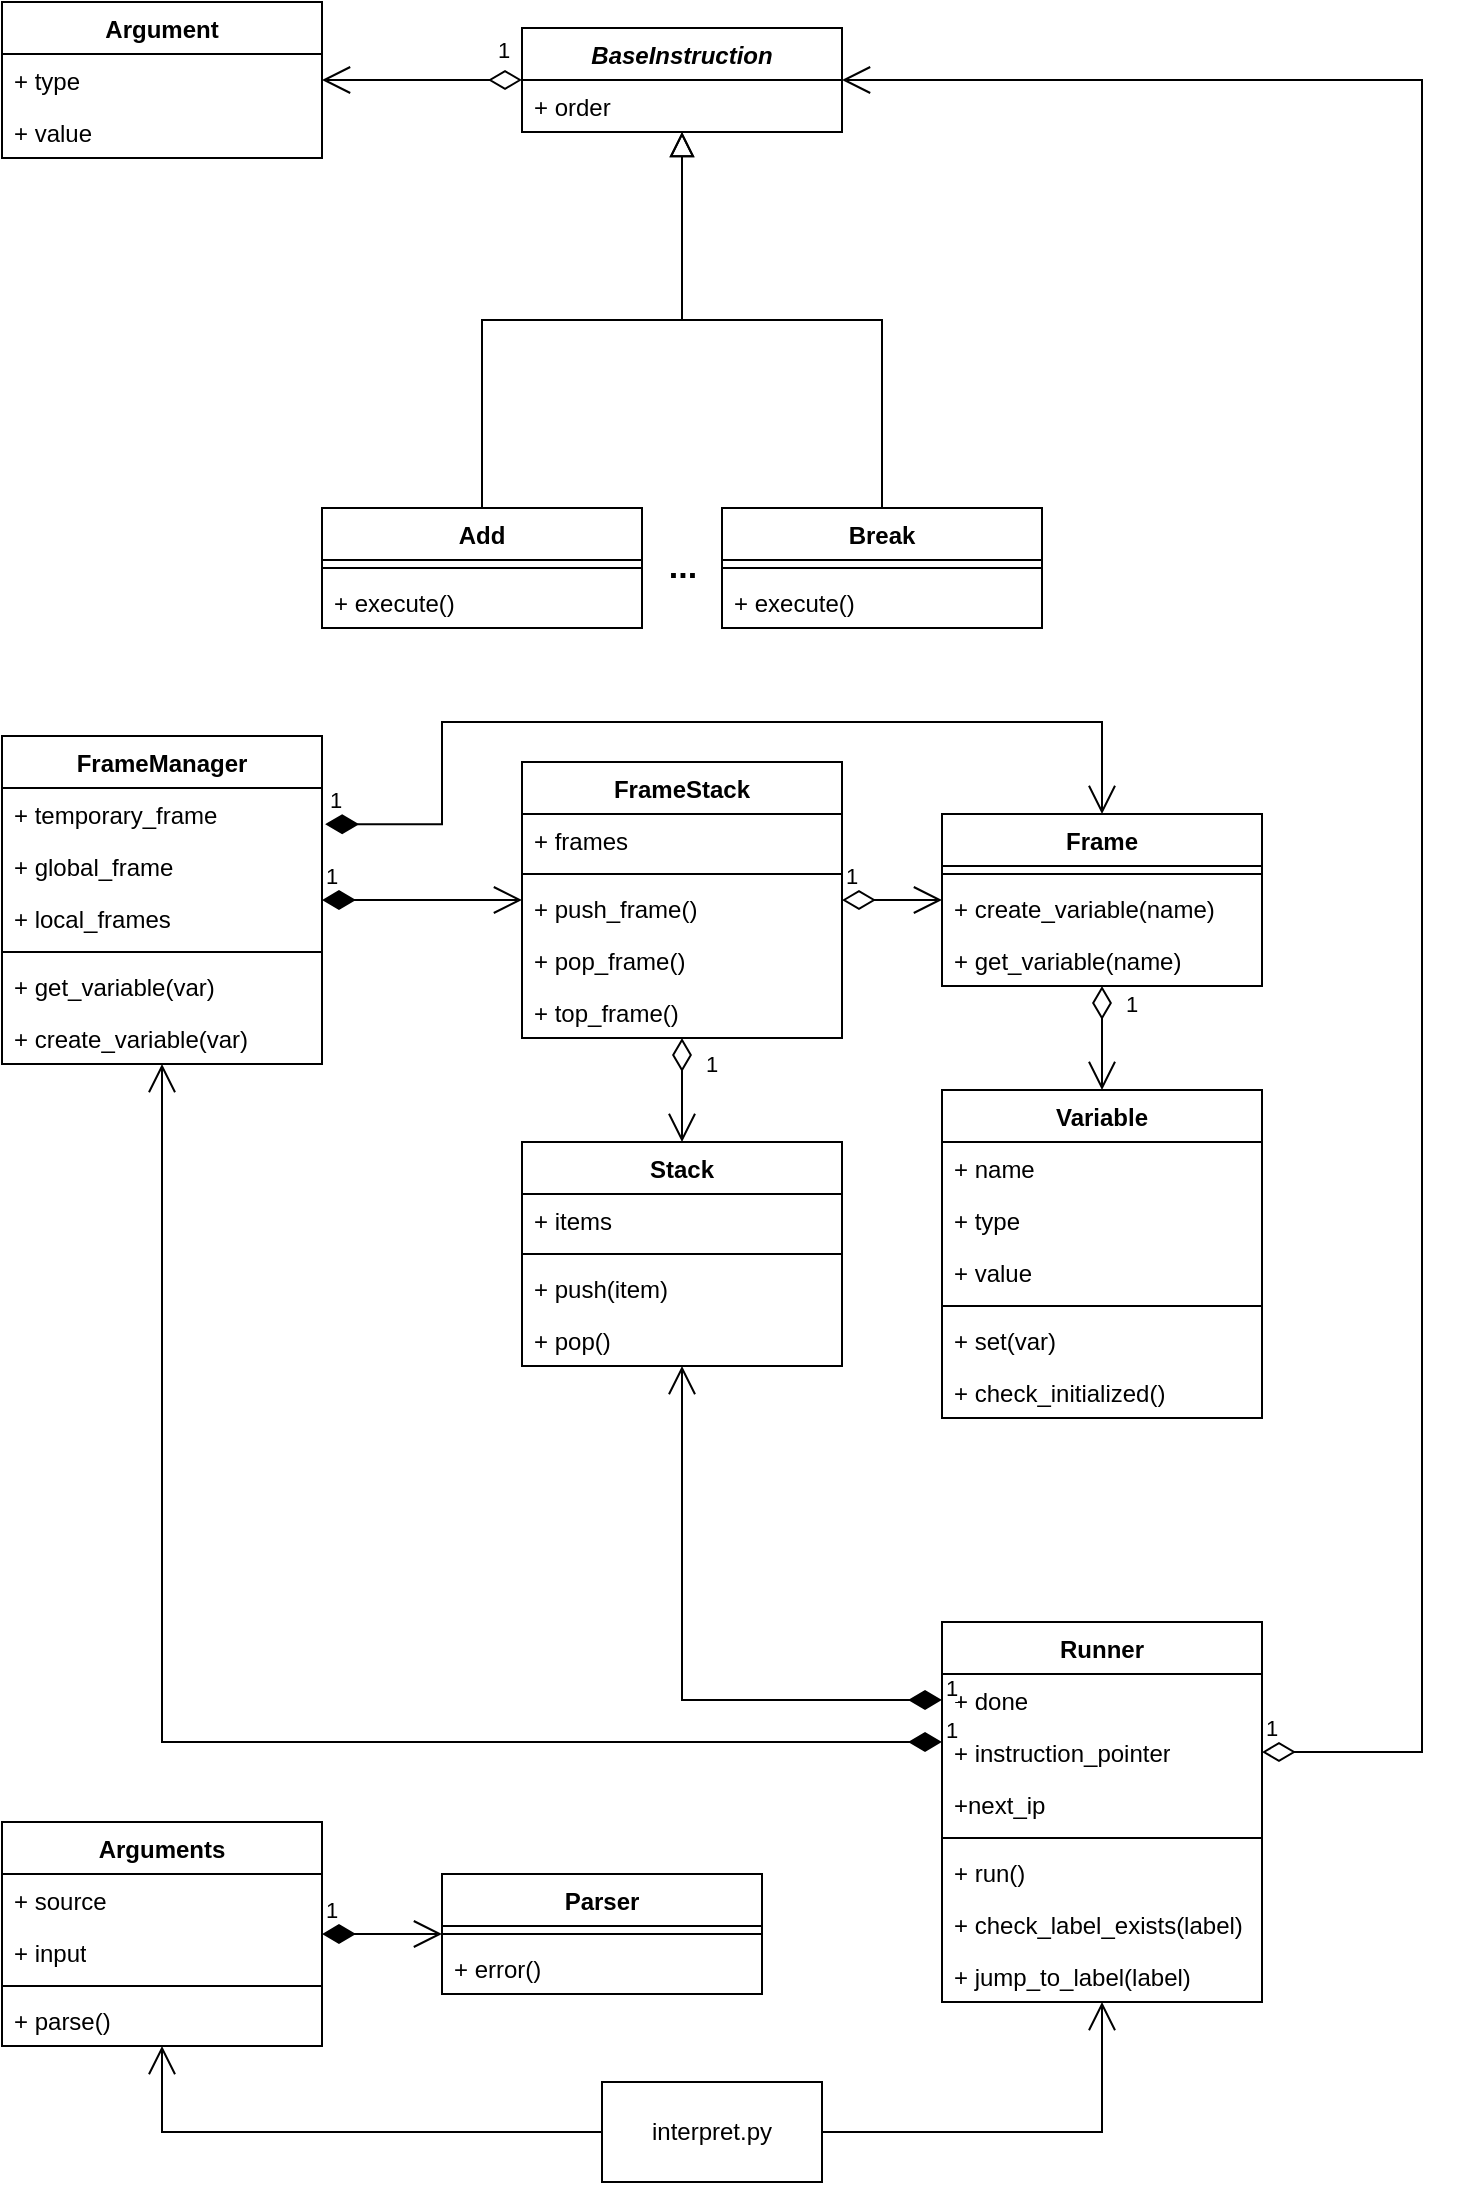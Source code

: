 <mxfile version="21.0.2" type="github">
  <diagram id="C5RBs43oDa-KdzZeNtuy" name="Page-1">
    <mxGraphModel dx="1793" dy="955" grid="1" gridSize="10" guides="1" tooltips="1" connect="1" arrows="1" fold="1" page="1" pageScale="1" pageWidth="827" pageHeight="1169" math="0" shadow="0">
      <root>
        <mxCell id="WIyWlLk6GJQsqaUBKTNV-0" />
        <mxCell id="WIyWlLk6GJQsqaUBKTNV-1" parent="WIyWlLk6GJQsqaUBKTNV-0" />
        <mxCell id="zkfFHV4jXpPFQw0GAbJ--0" value="BaseInstruction" style="swimlane;fontStyle=3;align=center;verticalAlign=top;childLayout=stackLayout;horizontal=1;startSize=26;horizontalStack=0;resizeParent=1;resizeLast=0;collapsible=1;marginBottom=0;rounded=0;shadow=0;strokeWidth=1;" parent="WIyWlLk6GJQsqaUBKTNV-1" vertex="1">
          <mxGeometry x="310" y="53" width="160" height="52" as="geometry">
            <mxRectangle x="230" y="140" width="160" height="26" as="alternateBounds" />
          </mxGeometry>
        </mxCell>
        <mxCell id="zkfFHV4jXpPFQw0GAbJ--1" value="+ order&#xa;" style="text;align=left;verticalAlign=top;spacingLeft=4;spacingRight=4;overflow=hidden;rotatable=0;points=[[0,0.5],[1,0.5]];portConstraint=eastwest;" parent="zkfFHV4jXpPFQw0GAbJ--0" vertex="1">
          <mxGeometry y="26" width="160" height="26" as="geometry" />
        </mxCell>
        <mxCell id="zkfFHV4jXpPFQw0GAbJ--6" value="Add" style="swimlane;fontStyle=1;align=center;verticalAlign=top;childLayout=stackLayout;horizontal=1;startSize=26;horizontalStack=0;resizeParent=1;resizeLast=0;collapsible=1;marginBottom=0;rounded=0;shadow=0;strokeWidth=1;" parent="WIyWlLk6GJQsqaUBKTNV-1" vertex="1">
          <mxGeometry x="210" y="293" width="160" height="60" as="geometry">
            <mxRectangle x="130" y="380" width="160" height="26" as="alternateBounds" />
          </mxGeometry>
        </mxCell>
        <mxCell id="zkfFHV4jXpPFQw0GAbJ--9" value="" style="line;html=1;strokeWidth=1;align=left;verticalAlign=middle;spacingTop=-1;spacingLeft=3;spacingRight=3;rotatable=0;labelPosition=right;points=[];portConstraint=eastwest;" parent="zkfFHV4jXpPFQw0GAbJ--6" vertex="1">
          <mxGeometry y="26" width="160" height="8" as="geometry" />
        </mxCell>
        <mxCell id="zkfFHV4jXpPFQw0GAbJ--10" value="+ execute()" style="text;align=left;verticalAlign=top;spacingLeft=4;spacingRight=4;overflow=hidden;rotatable=0;points=[[0,0.5],[1,0.5]];portConstraint=eastwest;fontStyle=0" parent="zkfFHV4jXpPFQw0GAbJ--6" vertex="1">
          <mxGeometry y="34" width="160" height="26" as="geometry" />
        </mxCell>
        <mxCell id="zkfFHV4jXpPFQw0GAbJ--12" value="" style="endArrow=block;endSize=10;endFill=0;shadow=0;strokeWidth=1;rounded=0;edgeStyle=elbowEdgeStyle;elbow=vertical;" parent="WIyWlLk6GJQsqaUBKTNV-1" source="zkfFHV4jXpPFQw0GAbJ--6" target="zkfFHV4jXpPFQw0GAbJ--0" edge="1">
          <mxGeometry width="160" relative="1" as="geometry">
            <mxPoint x="290" y="136" as="sourcePoint" />
            <mxPoint x="290" y="136" as="targetPoint" />
          </mxGeometry>
        </mxCell>
        <mxCell id="zkfFHV4jXpPFQw0GAbJ--16" value="" style="endArrow=block;endSize=10;endFill=0;shadow=0;strokeWidth=1;rounded=0;edgeStyle=elbowEdgeStyle;elbow=vertical;" parent="WIyWlLk6GJQsqaUBKTNV-1" source="cGxP8DmsihDEPYUvkgR_-0" target="zkfFHV4jXpPFQw0GAbJ--0" edge="1">
          <mxGeometry width="160" relative="1" as="geometry">
            <mxPoint x="500.0" y="293" as="sourcePoint" />
            <mxPoint x="400" y="204" as="targetPoint" />
          </mxGeometry>
        </mxCell>
        <mxCell id="cGxP8DmsihDEPYUvkgR_-0" value="Break" style="swimlane;fontStyle=1;align=center;verticalAlign=top;childLayout=stackLayout;horizontal=1;startSize=26;horizontalStack=0;resizeParent=1;resizeLast=0;collapsible=1;marginBottom=0;rounded=0;shadow=0;strokeWidth=1;" vertex="1" parent="WIyWlLk6GJQsqaUBKTNV-1">
          <mxGeometry x="410" y="293" width="160" height="60" as="geometry">
            <mxRectangle x="320" y="360" width="160" height="26" as="alternateBounds" />
          </mxGeometry>
        </mxCell>
        <mxCell id="cGxP8DmsihDEPYUvkgR_-1" value="" style="line;html=1;strokeWidth=1;align=left;verticalAlign=middle;spacingTop=-1;spacingLeft=3;spacingRight=3;rotatable=0;labelPosition=right;points=[];portConstraint=eastwest;" vertex="1" parent="cGxP8DmsihDEPYUvkgR_-0">
          <mxGeometry y="26" width="160" height="8" as="geometry" />
        </mxCell>
        <mxCell id="cGxP8DmsihDEPYUvkgR_-2" value="+ execute()" style="text;align=left;verticalAlign=top;spacingLeft=4;spacingRight=4;overflow=hidden;rotatable=0;points=[[0,0.5],[1,0.5]];portConstraint=eastwest;fontStyle=0" vertex="1" parent="cGxP8DmsihDEPYUvkgR_-0">
          <mxGeometry y="34" width="160" height="26" as="geometry" />
        </mxCell>
        <mxCell id="cGxP8DmsihDEPYUvkgR_-3" value="..." style="text;html=1;align=center;verticalAlign=middle;resizable=0;points=[];autosize=1;strokeColor=none;fillColor=none;fontStyle=1;fontSize=17;" vertex="1" parent="WIyWlLk6GJQsqaUBKTNV-1">
          <mxGeometry x="370" y="308" width="40" height="30" as="geometry" />
        </mxCell>
        <mxCell id="cGxP8DmsihDEPYUvkgR_-4" value="Argument" style="swimlane;fontStyle=1;align=center;verticalAlign=top;childLayout=stackLayout;horizontal=1;startSize=26;horizontalStack=0;resizeParent=1;resizeParentMax=0;resizeLast=0;collapsible=1;marginBottom=0;whiteSpace=wrap;html=1;" vertex="1" parent="WIyWlLk6GJQsqaUBKTNV-1">
          <mxGeometry x="50" y="40" width="160" height="78" as="geometry" />
        </mxCell>
        <mxCell id="cGxP8DmsihDEPYUvkgR_-5" value="+ type&lt;br&gt;" style="text;strokeColor=none;fillColor=none;align=left;verticalAlign=top;spacingLeft=4;spacingRight=4;overflow=hidden;rotatable=0;points=[[0,0.5],[1,0.5]];portConstraint=eastwest;whiteSpace=wrap;html=1;" vertex="1" parent="cGxP8DmsihDEPYUvkgR_-4">
          <mxGeometry y="26" width="160" height="26" as="geometry" />
        </mxCell>
        <mxCell id="cGxP8DmsihDEPYUvkgR_-10" value="+ value" style="text;strokeColor=none;fillColor=none;align=left;verticalAlign=top;spacingLeft=4;spacingRight=4;overflow=hidden;rotatable=0;points=[[0,0.5],[1,0.5]];portConstraint=eastwest;whiteSpace=wrap;html=1;" vertex="1" parent="cGxP8DmsihDEPYUvkgR_-4">
          <mxGeometry y="52" width="160" height="26" as="geometry" />
        </mxCell>
        <mxCell id="cGxP8DmsihDEPYUvkgR_-17" value="Arguments" style="swimlane;fontStyle=1;align=center;verticalAlign=top;childLayout=stackLayout;horizontal=1;startSize=26;horizontalStack=0;resizeParent=1;resizeParentMax=0;resizeLast=0;collapsible=1;marginBottom=0;whiteSpace=wrap;html=1;" vertex="1" parent="WIyWlLk6GJQsqaUBKTNV-1">
          <mxGeometry x="50" y="950" width="160" height="112" as="geometry" />
        </mxCell>
        <mxCell id="cGxP8DmsihDEPYUvkgR_-18" value="+ source" style="text;strokeColor=none;fillColor=none;align=left;verticalAlign=top;spacingLeft=4;spacingRight=4;overflow=hidden;rotatable=0;points=[[0,0.5],[1,0.5]];portConstraint=eastwest;whiteSpace=wrap;html=1;" vertex="1" parent="cGxP8DmsihDEPYUvkgR_-17">
          <mxGeometry y="26" width="160" height="26" as="geometry" />
        </mxCell>
        <mxCell id="cGxP8DmsihDEPYUvkgR_-21" value="+ input" style="text;strokeColor=none;fillColor=none;align=left;verticalAlign=top;spacingLeft=4;spacingRight=4;overflow=hidden;rotatable=0;points=[[0,0.5],[1,0.5]];portConstraint=eastwest;whiteSpace=wrap;html=1;" vertex="1" parent="cGxP8DmsihDEPYUvkgR_-17">
          <mxGeometry y="52" width="160" height="26" as="geometry" />
        </mxCell>
        <mxCell id="cGxP8DmsihDEPYUvkgR_-19" value="" style="line;strokeWidth=1;fillColor=none;align=left;verticalAlign=middle;spacingTop=-1;spacingLeft=3;spacingRight=3;rotatable=0;labelPosition=right;points=[];portConstraint=eastwest;strokeColor=inherit;" vertex="1" parent="cGxP8DmsihDEPYUvkgR_-17">
          <mxGeometry y="78" width="160" height="8" as="geometry" />
        </mxCell>
        <mxCell id="cGxP8DmsihDEPYUvkgR_-20" value="+ parse()" style="text;strokeColor=none;fillColor=none;align=left;verticalAlign=top;spacingLeft=4;spacingRight=4;overflow=hidden;rotatable=0;points=[[0,0.5],[1,0.5]];portConstraint=eastwest;whiteSpace=wrap;html=1;" vertex="1" parent="cGxP8DmsihDEPYUvkgR_-17">
          <mxGeometry y="86" width="160" height="26" as="geometry" />
        </mxCell>
        <mxCell id="cGxP8DmsihDEPYUvkgR_-22" value="1" style="endArrow=open;html=1;endSize=12;startArrow=diamondThin;startSize=14;startFill=1;edgeStyle=orthogonalEdgeStyle;align=left;verticalAlign=bottom;rounded=0;" edge="1" parent="WIyWlLk6GJQsqaUBKTNV-1" source="cGxP8DmsihDEPYUvkgR_-17" target="cGxP8DmsihDEPYUvkgR_-23">
          <mxGeometry x="-1" y="3" relative="1" as="geometry">
            <mxPoint x="310" y="890" as="sourcePoint" />
            <mxPoint x="470" y="890" as="targetPoint" />
          </mxGeometry>
        </mxCell>
        <mxCell id="cGxP8DmsihDEPYUvkgR_-23" value="Parser" style="swimlane;fontStyle=1;align=center;verticalAlign=top;childLayout=stackLayout;horizontal=1;startSize=26;horizontalStack=0;resizeParent=1;resizeParentMax=0;resizeLast=0;collapsible=1;marginBottom=0;whiteSpace=wrap;html=1;" vertex="1" parent="WIyWlLk6GJQsqaUBKTNV-1">
          <mxGeometry x="270" y="976" width="160" height="60" as="geometry" />
        </mxCell>
        <mxCell id="cGxP8DmsihDEPYUvkgR_-25" value="" style="line;strokeWidth=1;fillColor=none;align=left;verticalAlign=middle;spacingTop=-1;spacingLeft=3;spacingRight=3;rotatable=0;labelPosition=right;points=[];portConstraint=eastwest;strokeColor=inherit;" vertex="1" parent="cGxP8DmsihDEPYUvkgR_-23">
          <mxGeometry y="26" width="160" height="8" as="geometry" />
        </mxCell>
        <mxCell id="cGxP8DmsihDEPYUvkgR_-26" value="+ error()" style="text;strokeColor=none;fillColor=none;align=left;verticalAlign=top;spacingLeft=4;spacingRight=4;overflow=hidden;rotatable=0;points=[[0,0.5],[1,0.5]];portConstraint=eastwest;whiteSpace=wrap;html=1;" vertex="1" parent="cGxP8DmsihDEPYUvkgR_-23">
          <mxGeometry y="34" width="160" height="26" as="geometry" />
        </mxCell>
        <mxCell id="cGxP8DmsihDEPYUvkgR_-27" value="1" style="endArrow=open;html=1;endSize=12;startArrow=diamondThin;startSize=14;startFill=0;edgeStyle=orthogonalEdgeStyle;align=left;verticalAlign=bottom;rounded=0;" edge="1" parent="WIyWlLk6GJQsqaUBKTNV-1" source="zkfFHV4jXpPFQw0GAbJ--0" target="cGxP8DmsihDEPYUvkgR_-4">
          <mxGeometry x="-0.714" y="-6" relative="1" as="geometry">
            <mxPoint x="260" y="123" as="sourcePoint" />
            <mxPoint x="420" y="123" as="targetPoint" />
            <mxPoint as="offset" />
          </mxGeometry>
        </mxCell>
        <mxCell id="cGxP8DmsihDEPYUvkgR_-34" value="Frame" style="swimlane;fontStyle=1;align=center;verticalAlign=top;childLayout=stackLayout;horizontal=1;startSize=26;horizontalStack=0;resizeParent=1;resizeParentMax=0;resizeLast=0;collapsible=1;marginBottom=0;whiteSpace=wrap;html=1;" vertex="1" parent="WIyWlLk6GJQsqaUBKTNV-1">
          <mxGeometry x="520" y="446" width="160" height="86" as="geometry" />
        </mxCell>
        <mxCell id="cGxP8DmsihDEPYUvkgR_-36" value="" style="line;strokeWidth=1;fillColor=none;align=left;verticalAlign=middle;spacingTop=-1;spacingLeft=3;spacingRight=3;rotatable=0;labelPosition=right;points=[];portConstraint=eastwest;strokeColor=inherit;" vertex="1" parent="cGxP8DmsihDEPYUvkgR_-34">
          <mxGeometry y="26" width="160" height="8" as="geometry" />
        </mxCell>
        <mxCell id="cGxP8DmsihDEPYUvkgR_-37" value="+ create_variable(name)" style="text;strokeColor=none;fillColor=none;align=left;verticalAlign=top;spacingLeft=4;spacingRight=4;overflow=hidden;rotatable=0;points=[[0,0.5],[1,0.5]];portConstraint=eastwest;whiteSpace=wrap;html=1;" vertex="1" parent="cGxP8DmsihDEPYUvkgR_-34">
          <mxGeometry y="34" width="160" height="26" as="geometry" />
        </mxCell>
        <mxCell id="cGxP8DmsihDEPYUvkgR_-38" value="+ get_variable(name)" style="text;strokeColor=none;fillColor=none;align=left;verticalAlign=top;spacingLeft=4;spacingRight=4;overflow=hidden;rotatable=0;points=[[0,0.5],[1,0.5]];portConstraint=eastwest;whiteSpace=wrap;html=1;" vertex="1" parent="cGxP8DmsihDEPYUvkgR_-34">
          <mxGeometry y="60" width="160" height="26" as="geometry" />
        </mxCell>
        <mxCell id="cGxP8DmsihDEPYUvkgR_-39" value="FrameStack" style="swimlane;fontStyle=1;align=center;verticalAlign=top;childLayout=stackLayout;horizontal=1;startSize=26;horizontalStack=0;resizeParent=1;resizeParentMax=0;resizeLast=0;collapsible=1;marginBottom=0;whiteSpace=wrap;html=1;" vertex="1" parent="WIyWlLk6GJQsqaUBKTNV-1">
          <mxGeometry x="310" y="420" width="160" height="138" as="geometry" />
        </mxCell>
        <mxCell id="cGxP8DmsihDEPYUvkgR_-40" value="+ frames" style="text;strokeColor=none;fillColor=none;align=left;verticalAlign=top;spacingLeft=4;spacingRight=4;overflow=hidden;rotatable=0;points=[[0,0.5],[1,0.5]];portConstraint=eastwest;whiteSpace=wrap;html=1;" vertex="1" parent="cGxP8DmsihDEPYUvkgR_-39">
          <mxGeometry y="26" width="160" height="26" as="geometry" />
        </mxCell>
        <mxCell id="cGxP8DmsihDEPYUvkgR_-41" value="" style="line;strokeWidth=1;fillColor=none;align=left;verticalAlign=middle;spacingTop=-1;spacingLeft=3;spacingRight=3;rotatable=0;labelPosition=right;points=[];portConstraint=eastwest;strokeColor=inherit;" vertex="1" parent="cGxP8DmsihDEPYUvkgR_-39">
          <mxGeometry y="52" width="160" height="8" as="geometry" />
        </mxCell>
        <mxCell id="cGxP8DmsihDEPYUvkgR_-42" value="+ push_frame()" style="text;strokeColor=none;fillColor=none;align=left;verticalAlign=top;spacingLeft=4;spacingRight=4;overflow=hidden;rotatable=0;points=[[0,0.5],[1,0.5]];portConstraint=eastwest;whiteSpace=wrap;html=1;" vertex="1" parent="cGxP8DmsihDEPYUvkgR_-39">
          <mxGeometry y="60" width="160" height="26" as="geometry" />
        </mxCell>
        <mxCell id="cGxP8DmsihDEPYUvkgR_-44" value="+ pop_frame()" style="text;strokeColor=none;fillColor=none;align=left;verticalAlign=top;spacingLeft=4;spacingRight=4;overflow=hidden;rotatable=0;points=[[0,0.5],[1,0.5]];portConstraint=eastwest;whiteSpace=wrap;html=1;" vertex="1" parent="cGxP8DmsihDEPYUvkgR_-39">
          <mxGeometry y="86" width="160" height="26" as="geometry" />
        </mxCell>
        <mxCell id="cGxP8DmsihDEPYUvkgR_-45" value="+ top_frame()" style="text;strokeColor=none;fillColor=none;align=left;verticalAlign=top;spacingLeft=4;spacingRight=4;overflow=hidden;rotatable=0;points=[[0,0.5],[1,0.5]];portConstraint=eastwest;whiteSpace=wrap;html=1;" vertex="1" parent="cGxP8DmsihDEPYUvkgR_-39">
          <mxGeometry y="112" width="160" height="26" as="geometry" />
        </mxCell>
        <mxCell id="cGxP8DmsihDEPYUvkgR_-47" value="1" style="endArrow=open;html=1;endSize=12;startArrow=diamondThin;startSize=14;startFill=0;edgeStyle=orthogonalEdgeStyle;align=left;verticalAlign=bottom;rounded=0;" edge="1" parent="WIyWlLk6GJQsqaUBKTNV-1" source="cGxP8DmsihDEPYUvkgR_-39" target="cGxP8DmsihDEPYUvkgR_-34">
          <mxGeometry x="-1" y="3" relative="1" as="geometry">
            <mxPoint x="560" y="550" as="sourcePoint" />
            <mxPoint x="720" y="550" as="targetPoint" />
          </mxGeometry>
        </mxCell>
        <mxCell id="cGxP8DmsihDEPYUvkgR_-52" value="FrameManager" style="swimlane;fontStyle=1;align=center;verticalAlign=top;childLayout=stackLayout;horizontal=1;startSize=26;horizontalStack=0;resizeParent=1;resizeParentMax=0;resizeLast=0;collapsible=1;marginBottom=0;whiteSpace=wrap;html=1;" vertex="1" parent="WIyWlLk6GJQsqaUBKTNV-1">
          <mxGeometry x="50" y="407" width="160" height="164" as="geometry" />
        </mxCell>
        <mxCell id="cGxP8DmsihDEPYUvkgR_-53" value="+ temporary_frame" style="text;strokeColor=none;fillColor=none;align=left;verticalAlign=top;spacingLeft=4;spacingRight=4;overflow=hidden;rotatable=0;points=[[0,0.5],[1,0.5]];portConstraint=eastwest;whiteSpace=wrap;html=1;" vertex="1" parent="cGxP8DmsihDEPYUvkgR_-52">
          <mxGeometry y="26" width="160" height="26" as="geometry" />
        </mxCell>
        <mxCell id="cGxP8DmsihDEPYUvkgR_-56" value="+ global_frame" style="text;strokeColor=none;fillColor=none;align=left;verticalAlign=top;spacingLeft=4;spacingRight=4;overflow=hidden;rotatable=0;points=[[0,0.5],[1,0.5]];portConstraint=eastwest;whiteSpace=wrap;html=1;" vertex="1" parent="cGxP8DmsihDEPYUvkgR_-52">
          <mxGeometry y="52" width="160" height="26" as="geometry" />
        </mxCell>
        <mxCell id="cGxP8DmsihDEPYUvkgR_-57" value="+ local_frames" style="text;strokeColor=none;fillColor=none;align=left;verticalAlign=top;spacingLeft=4;spacingRight=4;overflow=hidden;rotatable=0;points=[[0,0.5],[1,0.5]];portConstraint=eastwest;whiteSpace=wrap;html=1;" vertex="1" parent="cGxP8DmsihDEPYUvkgR_-52">
          <mxGeometry y="78" width="160" height="26" as="geometry" />
        </mxCell>
        <mxCell id="cGxP8DmsihDEPYUvkgR_-54" value="" style="line;strokeWidth=1;fillColor=none;align=left;verticalAlign=middle;spacingTop=-1;spacingLeft=3;spacingRight=3;rotatable=0;labelPosition=right;points=[];portConstraint=eastwest;strokeColor=inherit;" vertex="1" parent="cGxP8DmsihDEPYUvkgR_-52">
          <mxGeometry y="104" width="160" height="8" as="geometry" />
        </mxCell>
        <mxCell id="cGxP8DmsihDEPYUvkgR_-55" value="+ get_variable(var)" style="text;strokeColor=none;fillColor=none;align=left;verticalAlign=top;spacingLeft=4;spacingRight=4;overflow=hidden;rotatable=0;points=[[0,0.5],[1,0.5]];portConstraint=eastwest;whiteSpace=wrap;html=1;" vertex="1" parent="cGxP8DmsihDEPYUvkgR_-52">
          <mxGeometry y="112" width="160" height="26" as="geometry" />
        </mxCell>
        <mxCell id="cGxP8DmsihDEPYUvkgR_-58" value="+ create_variable(var)" style="text;strokeColor=none;fillColor=none;align=left;verticalAlign=top;spacingLeft=4;spacingRight=4;overflow=hidden;rotatable=0;points=[[0,0.5],[1,0.5]];portConstraint=eastwest;whiteSpace=wrap;html=1;" vertex="1" parent="cGxP8DmsihDEPYUvkgR_-52">
          <mxGeometry y="138" width="160" height="26" as="geometry" />
        </mxCell>
        <mxCell id="cGxP8DmsihDEPYUvkgR_-59" value="1" style="endArrow=open;html=1;endSize=12;startArrow=diamondThin;startSize=14;startFill=1;edgeStyle=orthogonalEdgeStyle;align=left;verticalAlign=bottom;rounded=0;" edge="1" parent="WIyWlLk6GJQsqaUBKTNV-1" source="cGxP8DmsihDEPYUvkgR_-52" target="cGxP8DmsihDEPYUvkgR_-39">
          <mxGeometry x="-1" y="3" relative="1" as="geometry">
            <mxPoint x="300" y="480" as="sourcePoint" />
            <mxPoint x="460" y="480" as="targetPoint" />
          </mxGeometry>
        </mxCell>
        <mxCell id="cGxP8DmsihDEPYUvkgR_-60" value="1" style="endArrow=open;html=1;endSize=12;startArrow=diamondThin;startSize=14;startFill=1;edgeStyle=orthogonalEdgeStyle;align=left;verticalAlign=bottom;rounded=0;exitX=1.01;exitY=0.695;exitDx=0;exitDy=0;exitPerimeter=0;" edge="1" parent="WIyWlLk6GJQsqaUBKTNV-1" source="cGxP8DmsihDEPYUvkgR_-53" target="cGxP8DmsihDEPYUvkgR_-34">
          <mxGeometry x="-1" y="3" relative="1" as="geometry">
            <mxPoint x="270" y="440" as="sourcePoint" />
            <mxPoint x="430" y="440" as="targetPoint" />
            <Array as="points">
              <mxPoint x="270" y="451" />
              <mxPoint x="270" y="400" />
              <mxPoint x="600" y="400" />
            </Array>
          </mxGeometry>
        </mxCell>
        <mxCell id="cGxP8DmsihDEPYUvkgR_-61" value="Variable" style="swimlane;fontStyle=1;align=center;verticalAlign=top;childLayout=stackLayout;horizontal=1;startSize=26;horizontalStack=0;resizeParent=1;resizeParentMax=0;resizeLast=0;collapsible=1;marginBottom=0;whiteSpace=wrap;html=1;" vertex="1" parent="WIyWlLk6GJQsqaUBKTNV-1">
          <mxGeometry x="520" y="584" width="160" height="164" as="geometry" />
        </mxCell>
        <mxCell id="cGxP8DmsihDEPYUvkgR_-62" value="+ name" style="text;strokeColor=none;fillColor=none;align=left;verticalAlign=top;spacingLeft=4;spacingRight=4;overflow=hidden;rotatable=0;points=[[0,0.5],[1,0.5]];portConstraint=eastwest;whiteSpace=wrap;html=1;" vertex="1" parent="cGxP8DmsihDEPYUvkgR_-61">
          <mxGeometry y="26" width="160" height="26" as="geometry" />
        </mxCell>
        <mxCell id="cGxP8DmsihDEPYUvkgR_-65" value="+ type" style="text;strokeColor=none;fillColor=none;align=left;verticalAlign=top;spacingLeft=4;spacingRight=4;overflow=hidden;rotatable=0;points=[[0,0.5],[1,0.5]];portConstraint=eastwest;whiteSpace=wrap;html=1;" vertex="1" parent="cGxP8DmsihDEPYUvkgR_-61">
          <mxGeometry y="52" width="160" height="26" as="geometry" />
        </mxCell>
        <mxCell id="cGxP8DmsihDEPYUvkgR_-66" value="+ value" style="text;strokeColor=none;fillColor=none;align=left;verticalAlign=top;spacingLeft=4;spacingRight=4;overflow=hidden;rotatable=0;points=[[0,0.5],[1,0.5]];portConstraint=eastwest;whiteSpace=wrap;html=1;" vertex="1" parent="cGxP8DmsihDEPYUvkgR_-61">
          <mxGeometry y="78" width="160" height="26" as="geometry" />
        </mxCell>
        <mxCell id="cGxP8DmsihDEPYUvkgR_-63" value="" style="line;strokeWidth=1;fillColor=none;align=left;verticalAlign=middle;spacingTop=-1;spacingLeft=3;spacingRight=3;rotatable=0;labelPosition=right;points=[];portConstraint=eastwest;strokeColor=inherit;" vertex="1" parent="cGxP8DmsihDEPYUvkgR_-61">
          <mxGeometry y="104" width="160" height="8" as="geometry" />
        </mxCell>
        <mxCell id="cGxP8DmsihDEPYUvkgR_-64" value="+ set(var)" style="text;strokeColor=none;fillColor=none;align=left;verticalAlign=top;spacingLeft=4;spacingRight=4;overflow=hidden;rotatable=0;points=[[0,0.5],[1,0.5]];portConstraint=eastwest;whiteSpace=wrap;html=1;" vertex="1" parent="cGxP8DmsihDEPYUvkgR_-61">
          <mxGeometry y="112" width="160" height="26" as="geometry" />
        </mxCell>
        <mxCell id="cGxP8DmsihDEPYUvkgR_-67" value="+ check_initialized()" style="text;strokeColor=none;fillColor=none;align=left;verticalAlign=top;spacingLeft=4;spacingRight=4;overflow=hidden;rotatable=0;points=[[0,0.5],[1,0.5]];portConstraint=eastwest;whiteSpace=wrap;html=1;" vertex="1" parent="cGxP8DmsihDEPYUvkgR_-61">
          <mxGeometry y="138" width="160" height="26" as="geometry" />
        </mxCell>
        <mxCell id="cGxP8DmsihDEPYUvkgR_-68" value="Stack" style="swimlane;fontStyle=1;align=center;verticalAlign=top;childLayout=stackLayout;horizontal=1;startSize=26;horizontalStack=0;resizeParent=1;resizeParentMax=0;resizeLast=0;collapsible=1;marginBottom=0;whiteSpace=wrap;html=1;" vertex="1" parent="WIyWlLk6GJQsqaUBKTNV-1">
          <mxGeometry x="310" y="610" width="160" height="112" as="geometry" />
        </mxCell>
        <mxCell id="cGxP8DmsihDEPYUvkgR_-69" value="+ items" style="text;strokeColor=none;fillColor=none;align=left;verticalAlign=top;spacingLeft=4;spacingRight=4;overflow=hidden;rotatable=0;points=[[0,0.5],[1,0.5]];portConstraint=eastwest;whiteSpace=wrap;html=1;" vertex="1" parent="cGxP8DmsihDEPYUvkgR_-68">
          <mxGeometry y="26" width="160" height="26" as="geometry" />
        </mxCell>
        <mxCell id="cGxP8DmsihDEPYUvkgR_-70" value="" style="line;strokeWidth=1;fillColor=none;align=left;verticalAlign=middle;spacingTop=-1;spacingLeft=3;spacingRight=3;rotatable=0;labelPosition=right;points=[];portConstraint=eastwest;strokeColor=inherit;" vertex="1" parent="cGxP8DmsihDEPYUvkgR_-68">
          <mxGeometry y="52" width="160" height="8" as="geometry" />
        </mxCell>
        <mxCell id="cGxP8DmsihDEPYUvkgR_-71" value="+ push(item)" style="text;strokeColor=none;fillColor=none;align=left;verticalAlign=top;spacingLeft=4;spacingRight=4;overflow=hidden;rotatable=0;points=[[0,0.5],[1,0.5]];portConstraint=eastwest;whiteSpace=wrap;html=1;" vertex="1" parent="cGxP8DmsihDEPYUvkgR_-68">
          <mxGeometry y="60" width="160" height="26" as="geometry" />
        </mxCell>
        <mxCell id="cGxP8DmsihDEPYUvkgR_-72" value="+ pop()" style="text;strokeColor=none;fillColor=none;align=left;verticalAlign=top;spacingLeft=4;spacingRight=4;overflow=hidden;rotatable=0;points=[[0,0.5],[1,0.5]];portConstraint=eastwest;whiteSpace=wrap;html=1;" vertex="1" parent="cGxP8DmsihDEPYUvkgR_-68">
          <mxGeometry y="86" width="160" height="26" as="geometry" />
        </mxCell>
        <mxCell id="cGxP8DmsihDEPYUvkgR_-73" value="1" style="endArrow=open;html=1;endSize=12;startArrow=diamondThin;startSize=14;startFill=0;edgeStyle=orthogonalEdgeStyle;align=left;verticalAlign=bottom;rounded=0;" edge="1" parent="WIyWlLk6GJQsqaUBKTNV-1" source="cGxP8DmsihDEPYUvkgR_-39" target="cGxP8DmsihDEPYUvkgR_-68">
          <mxGeometry x="-0.154" y="10" relative="1" as="geometry">
            <mxPoint x="400" y="540" as="sourcePoint" />
            <mxPoint x="560" y="540" as="targetPoint" />
            <mxPoint as="offset" />
          </mxGeometry>
        </mxCell>
        <mxCell id="cGxP8DmsihDEPYUvkgR_-74" value="1" style="endArrow=open;html=1;endSize=12;startArrow=diamondThin;startSize=14;startFill=0;edgeStyle=orthogonalEdgeStyle;align=left;verticalAlign=bottom;rounded=0;" edge="1" parent="WIyWlLk6GJQsqaUBKTNV-1" source="cGxP8DmsihDEPYUvkgR_-34" target="cGxP8DmsihDEPYUvkgR_-61">
          <mxGeometry x="-0.308" y="10" relative="1" as="geometry">
            <mxPoint x="570" y="600" as="sourcePoint" />
            <mxPoint x="730" y="600" as="targetPoint" />
            <mxPoint as="offset" />
          </mxGeometry>
        </mxCell>
        <mxCell id="cGxP8DmsihDEPYUvkgR_-75" value="Runner" style="swimlane;fontStyle=1;align=center;verticalAlign=top;childLayout=stackLayout;horizontal=1;startSize=26;horizontalStack=0;resizeParent=1;resizeParentMax=0;resizeLast=0;collapsible=1;marginBottom=0;whiteSpace=wrap;html=1;" vertex="1" parent="WIyWlLk6GJQsqaUBKTNV-1">
          <mxGeometry x="520" y="850" width="160" height="190" as="geometry" />
        </mxCell>
        <mxCell id="cGxP8DmsihDEPYUvkgR_-76" value="+ done" style="text;strokeColor=none;fillColor=none;align=left;verticalAlign=top;spacingLeft=4;spacingRight=4;overflow=hidden;rotatable=0;points=[[0,0.5],[1,0.5]];portConstraint=eastwest;whiteSpace=wrap;html=1;" vertex="1" parent="cGxP8DmsihDEPYUvkgR_-75">
          <mxGeometry y="26" width="160" height="26" as="geometry" />
        </mxCell>
        <mxCell id="cGxP8DmsihDEPYUvkgR_-79" value="+ instruction_pointer" style="text;strokeColor=none;fillColor=none;align=left;verticalAlign=top;spacingLeft=4;spacingRight=4;overflow=hidden;rotatable=0;points=[[0,0.5],[1,0.5]];portConstraint=eastwest;whiteSpace=wrap;html=1;" vertex="1" parent="cGxP8DmsihDEPYUvkgR_-75">
          <mxGeometry y="52" width="160" height="26" as="geometry" />
        </mxCell>
        <mxCell id="cGxP8DmsihDEPYUvkgR_-80" value="+next_ip" style="text;strokeColor=none;fillColor=none;align=left;verticalAlign=top;spacingLeft=4;spacingRight=4;overflow=hidden;rotatable=0;points=[[0,0.5],[1,0.5]];portConstraint=eastwest;whiteSpace=wrap;html=1;" vertex="1" parent="cGxP8DmsihDEPYUvkgR_-75">
          <mxGeometry y="78" width="160" height="26" as="geometry" />
        </mxCell>
        <mxCell id="cGxP8DmsihDEPYUvkgR_-77" value="" style="line;strokeWidth=1;fillColor=none;align=left;verticalAlign=middle;spacingTop=-1;spacingLeft=3;spacingRight=3;rotatable=0;labelPosition=right;points=[];portConstraint=eastwest;strokeColor=inherit;" vertex="1" parent="cGxP8DmsihDEPYUvkgR_-75">
          <mxGeometry y="104" width="160" height="8" as="geometry" />
        </mxCell>
        <mxCell id="cGxP8DmsihDEPYUvkgR_-78" value="+ run()" style="text;strokeColor=none;fillColor=none;align=left;verticalAlign=top;spacingLeft=4;spacingRight=4;overflow=hidden;rotatable=0;points=[[0,0.5],[1,0.5]];portConstraint=eastwest;whiteSpace=wrap;html=1;" vertex="1" parent="cGxP8DmsihDEPYUvkgR_-75">
          <mxGeometry y="112" width="160" height="26" as="geometry" />
        </mxCell>
        <mxCell id="cGxP8DmsihDEPYUvkgR_-81" value="+ check_label_exists(label)" style="text;strokeColor=none;fillColor=none;align=left;verticalAlign=top;spacingLeft=4;spacingRight=4;overflow=hidden;rotatable=0;points=[[0,0.5],[1,0.5]];portConstraint=eastwest;whiteSpace=wrap;html=1;" vertex="1" parent="cGxP8DmsihDEPYUvkgR_-75">
          <mxGeometry y="138" width="160" height="26" as="geometry" />
        </mxCell>
        <mxCell id="cGxP8DmsihDEPYUvkgR_-82" value="+ jump_to_label(label)" style="text;strokeColor=none;fillColor=none;align=left;verticalAlign=top;spacingLeft=4;spacingRight=4;overflow=hidden;rotatable=0;points=[[0,0.5],[1,0.5]];portConstraint=eastwest;whiteSpace=wrap;html=1;" vertex="1" parent="cGxP8DmsihDEPYUvkgR_-75">
          <mxGeometry y="164" width="160" height="26" as="geometry" />
        </mxCell>
        <mxCell id="cGxP8DmsihDEPYUvkgR_-84" value="1" style="endArrow=open;html=1;endSize=12;startArrow=diamondThin;startSize=14;startFill=0;edgeStyle=orthogonalEdgeStyle;align=left;verticalAlign=bottom;rounded=0;" edge="1" parent="WIyWlLk6GJQsqaUBKTNV-1" source="cGxP8DmsihDEPYUvkgR_-75" target="zkfFHV4jXpPFQw0GAbJ--0">
          <mxGeometry x="-1" y="3" relative="1" as="geometry">
            <mxPoint x="580" y="800" as="sourcePoint" />
            <mxPoint x="740" y="800" as="targetPoint" />
            <Array as="points">
              <mxPoint x="760" y="915" />
              <mxPoint x="760" y="79" />
            </Array>
          </mxGeometry>
        </mxCell>
        <mxCell id="cGxP8DmsihDEPYUvkgR_-85" value="1" style="endArrow=open;html=1;endSize=12;startArrow=diamondThin;startSize=14;startFill=1;edgeStyle=orthogonalEdgeStyle;align=left;verticalAlign=bottom;rounded=0;exitX=0;exitY=0.5;exitDx=0;exitDy=0;" edge="1" parent="WIyWlLk6GJQsqaUBKTNV-1" source="cGxP8DmsihDEPYUvkgR_-76" target="cGxP8DmsihDEPYUvkgR_-68">
          <mxGeometry x="-1" y="3" relative="1" as="geometry">
            <mxPoint x="500" y="510" as="sourcePoint" />
            <mxPoint x="660" y="510" as="targetPoint" />
          </mxGeometry>
        </mxCell>
        <mxCell id="cGxP8DmsihDEPYUvkgR_-86" value="1" style="endArrow=open;html=1;endSize=12;startArrow=diamondThin;startSize=14;startFill=1;edgeStyle=orthogonalEdgeStyle;align=left;verticalAlign=bottom;rounded=0;" edge="1" parent="WIyWlLk6GJQsqaUBKTNV-1" source="cGxP8DmsihDEPYUvkgR_-75" target="cGxP8DmsihDEPYUvkgR_-52">
          <mxGeometry x="-1" y="3" relative="1" as="geometry">
            <mxPoint x="650" y="770" as="sourcePoint" />
            <mxPoint x="810" y="770" as="targetPoint" />
            <Array as="points">
              <mxPoint x="130" y="910" />
            </Array>
          </mxGeometry>
        </mxCell>
        <mxCell id="cGxP8DmsihDEPYUvkgR_-87" value="interpret.py" style="html=1;whiteSpace=wrap;" vertex="1" parent="WIyWlLk6GJQsqaUBKTNV-1">
          <mxGeometry x="350" y="1080" width="110" height="50" as="geometry" />
        </mxCell>
        <mxCell id="cGxP8DmsihDEPYUvkgR_-88" value="" style="endArrow=open;endFill=1;endSize=12;html=1;rounded=0;" edge="1" parent="WIyWlLk6GJQsqaUBKTNV-1" source="cGxP8DmsihDEPYUvkgR_-87" target="cGxP8DmsihDEPYUvkgR_-75">
          <mxGeometry width="160" relative="1" as="geometry">
            <mxPoint x="430" y="1080" as="sourcePoint" />
            <mxPoint x="590" y="1080" as="targetPoint" />
            <Array as="points">
              <mxPoint x="600" y="1105" />
            </Array>
          </mxGeometry>
        </mxCell>
        <mxCell id="cGxP8DmsihDEPYUvkgR_-89" value="" style="endArrow=open;endFill=1;endSize=12;html=1;rounded=0;" edge="1" parent="WIyWlLk6GJQsqaUBKTNV-1" source="cGxP8DmsihDEPYUvkgR_-87" target="cGxP8DmsihDEPYUvkgR_-17">
          <mxGeometry width="160" relative="1" as="geometry">
            <mxPoint x="270" y="1070" as="sourcePoint" />
            <mxPoint x="430" y="1070" as="targetPoint" />
            <Array as="points">
              <mxPoint x="130" y="1105" />
            </Array>
          </mxGeometry>
        </mxCell>
      </root>
    </mxGraphModel>
  </diagram>
</mxfile>
